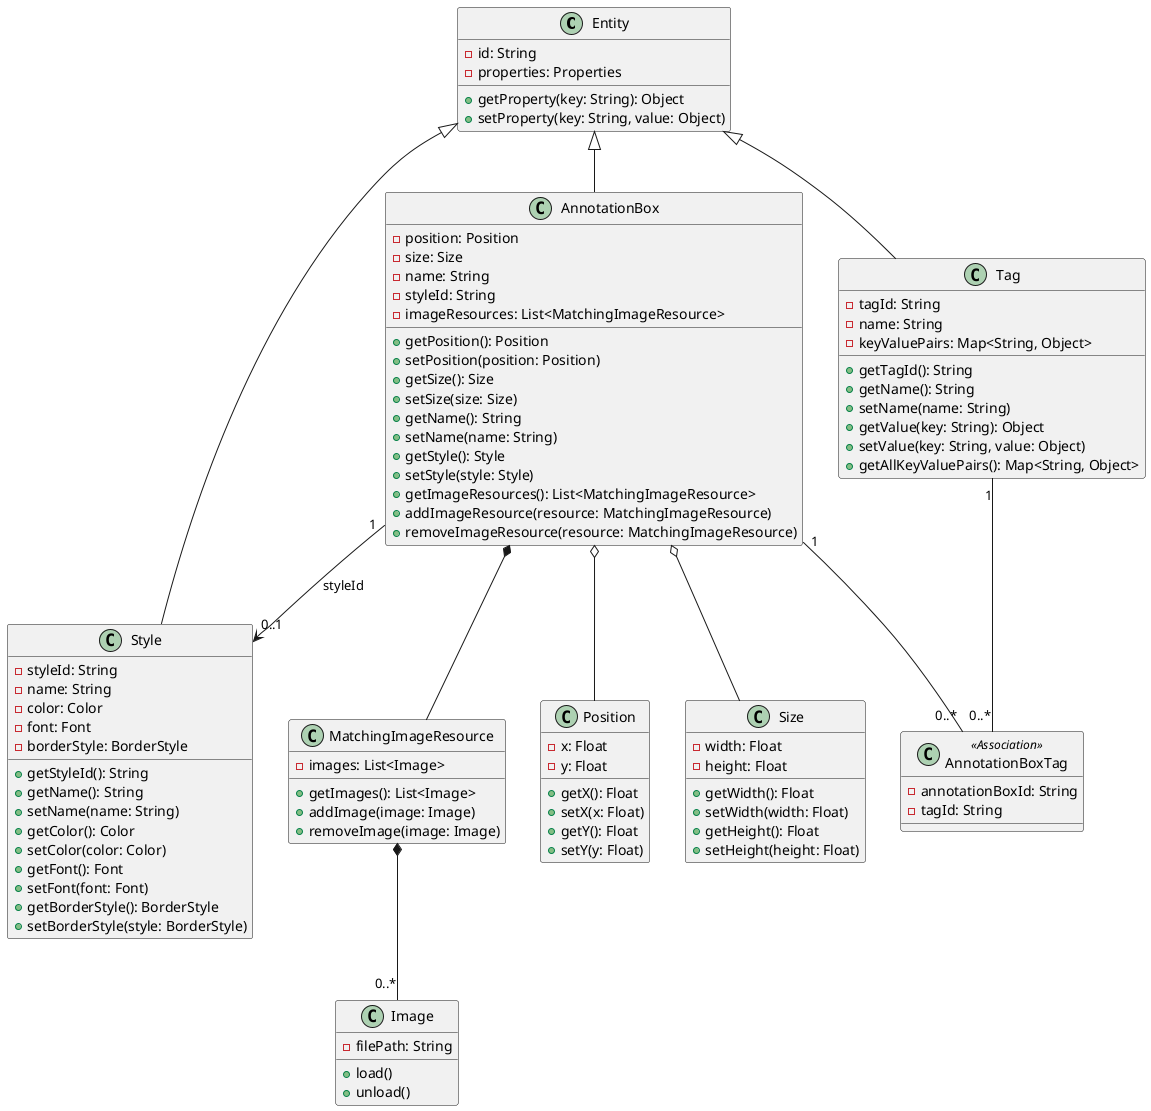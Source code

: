@startuml AnnotationBox
' 定义类

class Entity {
    - id: String
    - properties: Properties
    + getProperty(key: String): Object
    + setProperty(key: String, value: Object)
}

class AnnotationBox {
    - position: Position
    - size: Size
    - name: String
    - styleId: String
    - imageResources: List<MatchingImageResource>
    + getPosition(): Position
    + setPosition(position: Position)
    + getSize(): Size
    + setSize(size: Size)
    + getName(): String
    + setName(name: String)
    + getStyle(): Style
    + setStyle(style: Style)
    + getImageResources(): List<MatchingImageResource>
    + addImageResource(resource: MatchingImageResource)
    + removeImageResource(resource: MatchingImageResource)
}

class Style {
    - styleId: String
    - name: String
    - color: Color
    - font: Font
    - borderStyle: BorderStyle
    + getStyleId(): String
    + getName(): String
    + setName(name: String)
    + getColor(): Color
    + setColor(color: Color)
    + getFont(): Font
    + setFont(font: Font)
    + getBorderStyle(): BorderStyle
    + setBorderStyle(style: BorderStyle)
}

class Tag {
    - tagId: String
    - name: String
    - keyValuePairs: Map<String, Object>
    + getTagId(): String
    + getName(): String
    + setName(name: String)
    + getValue(key: String): Object
    + setValue(key: String, value: Object)
    + getAllKeyValuePairs(): Map<String, Object>
}

class AnnotationBoxTag {
    - annotationBoxId: String
    - tagId: String
}

class MatchingImageResource {
    - images: List<Image>
    + getImages(): List<Image>
    + addImage(image: Image)
    + removeImage(image: Image)
}

class Position {
    - x: Float
    - y: Float
    + getX(): Float
    + setX(x: Float)
    + getY(): Float
    + setY(y: Float)
}

class Size {
    - width: Float
    - height: Float
    + getWidth(): Float
    + setWidth(width: Float)
    + getHeight(): Float
    + setHeight(height: Float)
}

' 定义关系

Entity <|-- AnnotationBox
Entity <|-- Style
Entity <|-- Tag
AnnotationBox o-- Position
AnnotationBox o-- Size
AnnotationBox *-- MatchingImageResource

' AnnotationBox 和 Style 之间的多对一关系
AnnotationBox "1" --> "0..1" Style : "styleId"

' AnnotationBox 和 Tag 的多对多关系，通过 AnnotationBoxTag 实现
AnnotationBox "1" -- "0..*" AnnotationBoxTag
Tag "1" -- "0..*" AnnotationBoxTag

' 标记 AnnotationBoxTag 是一个关联类
class AnnotationBoxTag <<Association>>

MatchingImageResource *-- "0..*" Image

class Image {
    - filePath: String
    + load()
    + unload()
}


@enduml
